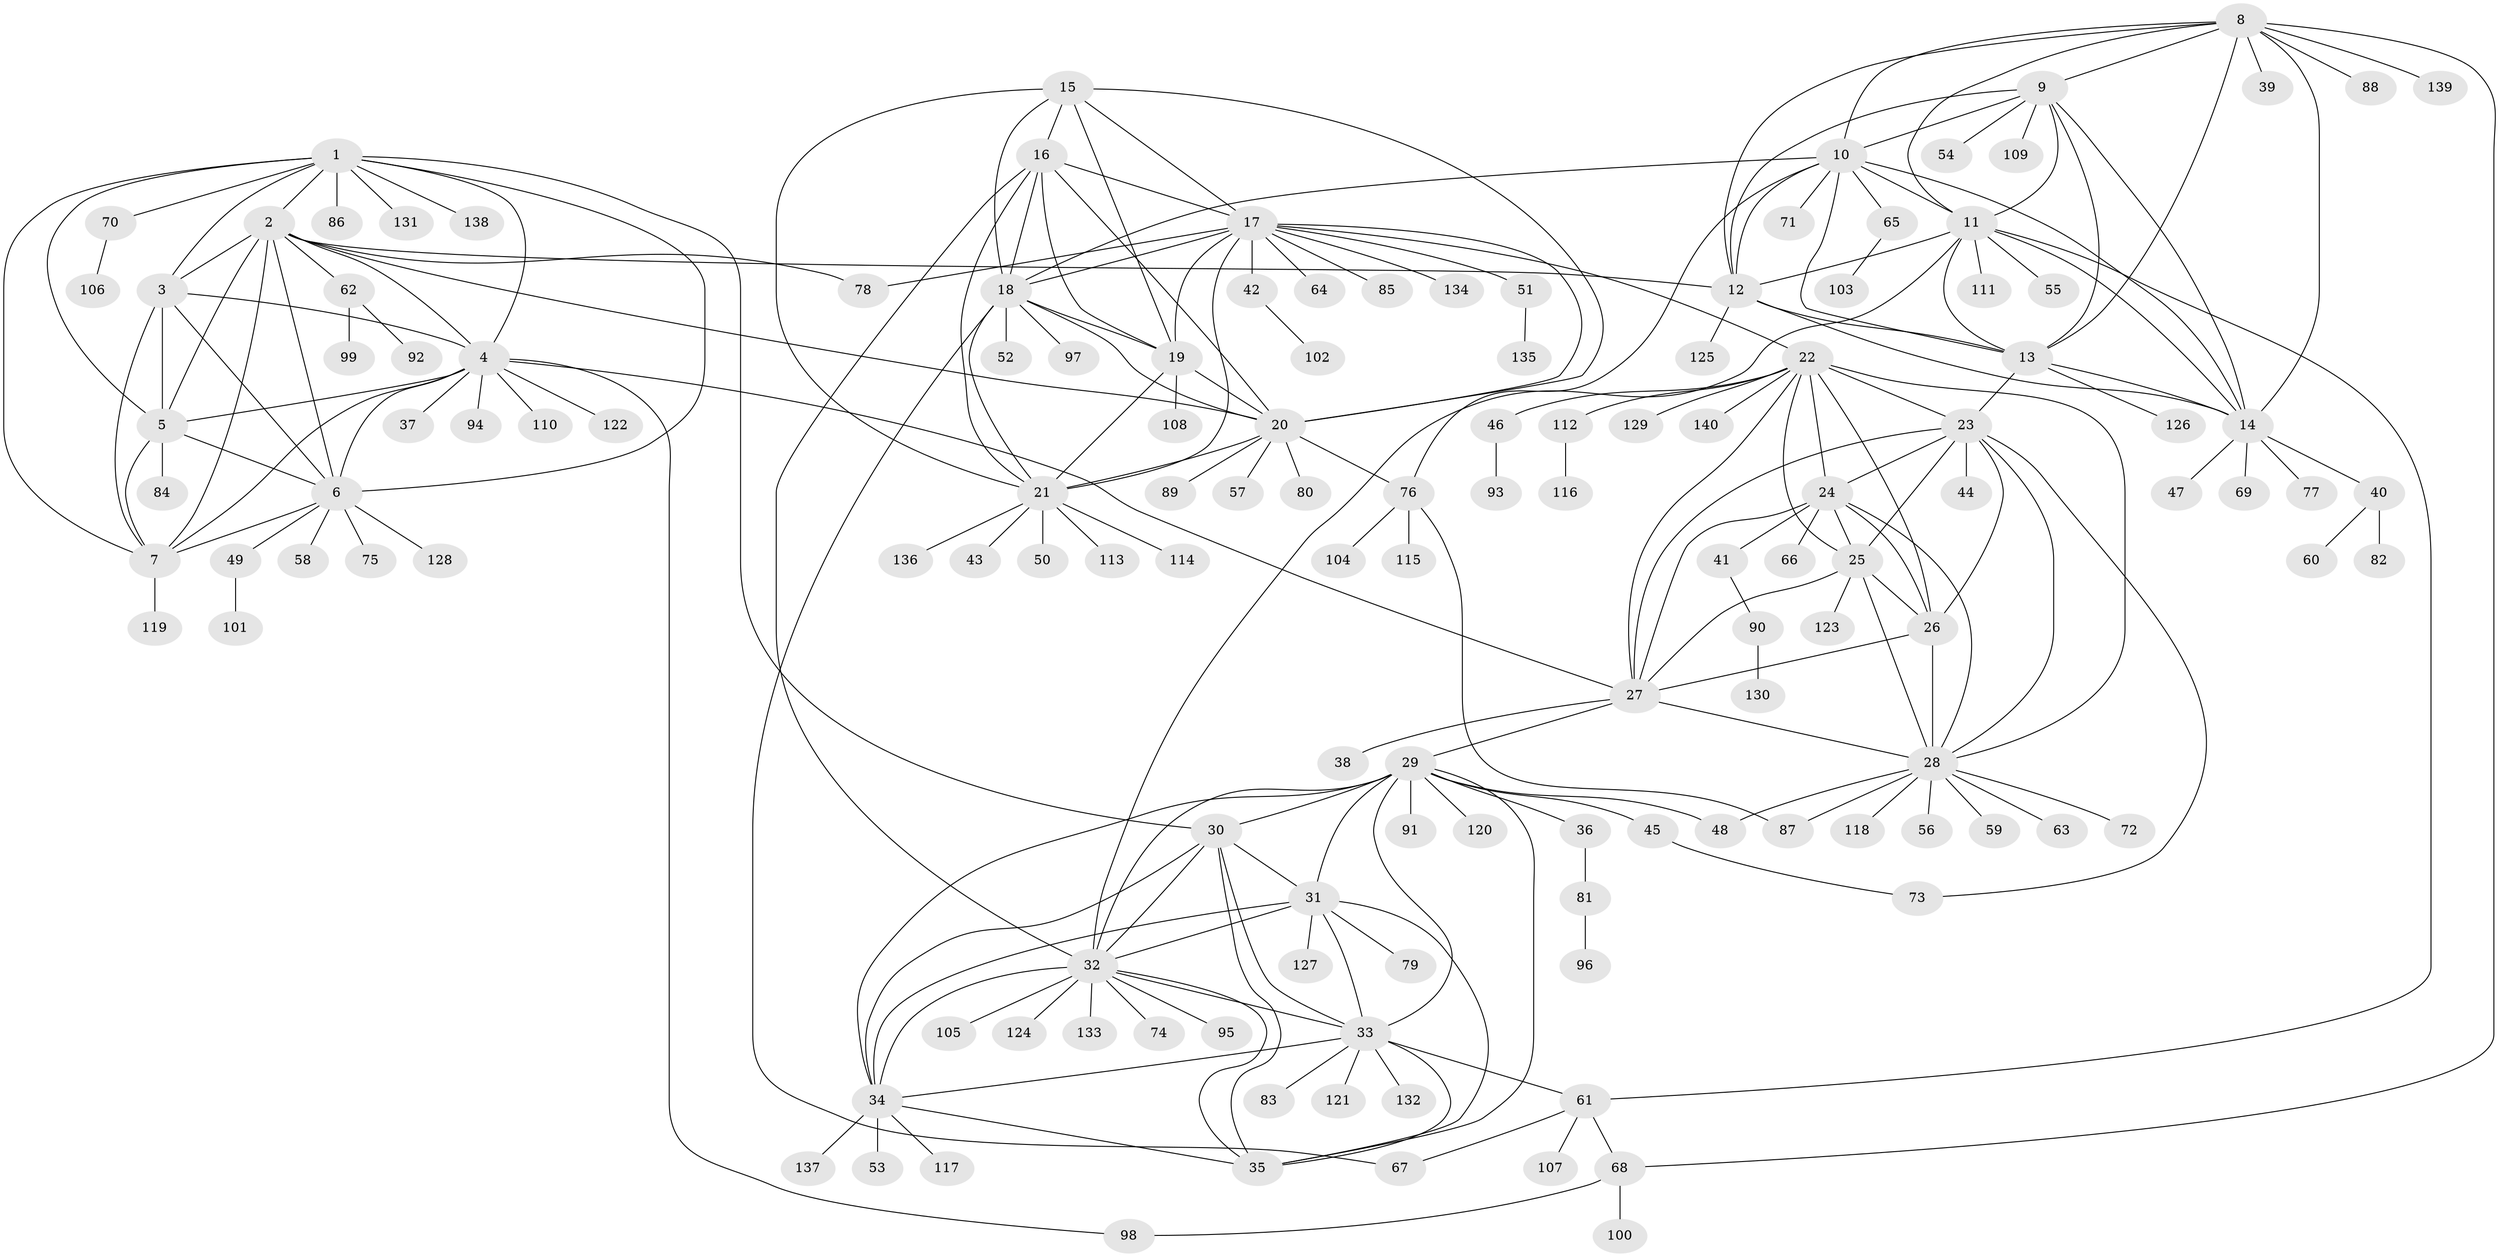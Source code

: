 // coarse degree distribution, {10: 0.05217391304347826, 9: 0.02608695652173913, 5: 0.017391304347826087, 12: 0.008695652173913044, 6: 0.008695652173913044, 8: 0.05217391304347826, 7: 0.02608695652173913, 11: 0.017391304347826087, 4: 0.02608695652173913, 2: 0.10434782608695652, 1: 0.6521739130434783, 3: 0.008695652173913044}
// Generated by graph-tools (version 1.1) at 2025/24/03/03/25 07:24:13]
// undirected, 140 vertices, 229 edges
graph export_dot {
graph [start="1"]
  node [color=gray90,style=filled];
  1;
  2;
  3;
  4;
  5;
  6;
  7;
  8;
  9;
  10;
  11;
  12;
  13;
  14;
  15;
  16;
  17;
  18;
  19;
  20;
  21;
  22;
  23;
  24;
  25;
  26;
  27;
  28;
  29;
  30;
  31;
  32;
  33;
  34;
  35;
  36;
  37;
  38;
  39;
  40;
  41;
  42;
  43;
  44;
  45;
  46;
  47;
  48;
  49;
  50;
  51;
  52;
  53;
  54;
  55;
  56;
  57;
  58;
  59;
  60;
  61;
  62;
  63;
  64;
  65;
  66;
  67;
  68;
  69;
  70;
  71;
  72;
  73;
  74;
  75;
  76;
  77;
  78;
  79;
  80;
  81;
  82;
  83;
  84;
  85;
  86;
  87;
  88;
  89;
  90;
  91;
  92;
  93;
  94;
  95;
  96;
  97;
  98;
  99;
  100;
  101;
  102;
  103;
  104;
  105;
  106;
  107;
  108;
  109;
  110;
  111;
  112;
  113;
  114;
  115;
  116;
  117;
  118;
  119;
  120;
  121;
  122;
  123;
  124;
  125;
  126;
  127;
  128;
  129;
  130;
  131;
  132;
  133;
  134;
  135;
  136;
  137;
  138;
  139;
  140;
  1 -- 2;
  1 -- 3;
  1 -- 4;
  1 -- 5;
  1 -- 6;
  1 -- 7;
  1 -- 30;
  1 -- 70;
  1 -- 86;
  1 -- 131;
  1 -- 138;
  2 -- 3;
  2 -- 4;
  2 -- 5;
  2 -- 6;
  2 -- 7;
  2 -- 12;
  2 -- 20;
  2 -- 62;
  2 -- 78;
  3 -- 4;
  3 -- 5;
  3 -- 6;
  3 -- 7;
  4 -- 5;
  4 -- 6;
  4 -- 7;
  4 -- 27;
  4 -- 37;
  4 -- 94;
  4 -- 98;
  4 -- 110;
  4 -- 122;
  5 -- 6;
  5 -- 7;
  5 -- 84;
  6 -- 7;
  6 -- 49;
  6 -- 58;
  6 -- 75;
  6 -- 128;
  7 -- 119;
  8 -- 9;
  8 -- 10;
  8 -- 11;
  8 -- 12;
  8 -- 13;
  8 -- 14;
  8 -- 39;
  8 -- 68;
  8 -- 88;
  8 -- 139;
  9 -- 10;
  9 -- 11;
  9 -- 12;
  9 -- 13;
  9 -- 14;
  9 -- 54;
  9 -- 109;
  10 -- 11;
  10 -- 12;
  10 -- 13;
  10 -- 14;
  10 -- 18;
  10 -- 65;
  10 -- 71;
  10 -- 76;
  11 -- 12;
  11 -- 13;
  11 -- 14;
  11 -- 32;
  11 -- 55;
  11 -- 61;
  11 -- 111;
  12 -- 13;
  12 -- 14;
  12 -- 125;
  13 -- 14;
  13 -- 23;
  13 -- 126;
  14 -- 40;
  14 -- 47;
  14 -- 69;
  14 -- 77;
  15 -- 16;
  15 -- 17;
  15 -- 18;
  15 -- 19;
  15 -- 20;
  15 -- 21;
  16 -- 17;
  16 -- 18;
  16 -- 19;
  16 -- 20;
  16 -- 21;
  16 -- 32;
  17 -- 18;
  17 -- 19;
  17 -- 20;
  17 -- 21;
  17 -- 22;
  17 -- 42;
  17 -- 51;
  17 -- 64;
  17 -- 78;
  17 -- 85;
  17 -- 134;
  18 -- 19;
  18 -- 20;
  18 -- 21;
  18 -- 52;
  18 -- 67;
  18 -- 97;
  19 -- 20;
  19 -- 21;
  19 -- 108;
  20 -- 21;
  20 -- 57;
  20 -- 76;
  20 -- 80;
  20 -- 89;
  21 -- 43;
  21 -- 50;
  21 -- 113;
  21 -- 114;
  21 -- 136;
  22 -- 23;
  22 -- 24;
  22 -- 25;
  22 -- 26;
  22 -- 27;
  22 -- 28;
  22 -- 46;
  22 -- 112;
  22 -- 129;
  22 -- 140;
  23 -- 24;
  23 -- 25;
  23 -- 26;
  23 -- 27;
  23 -- 28;
  23 -- 44;
  23 -- 73;
  24 -- 25;
  24 -- 26;
  24 -- 27;
  24 -- 28;
  24 -- 41;
  24 -- 66;
  25 -- 26;
  25 -- 27;
  25 -- 28;
  25 -- 123;
  26 -- 27;
  26 -- 28;
  27 -- 28;
  27 -- 29;
  27 -- 38;
  28 -- 48;
  28 -- 56;
  28 -- 59;
  28 -- 63;
  28 -- 72;
  28 -- 87;
  28 -- 118;
  29 -- 30;
  29 -- 31;
  29 -- 32;
  29 -- 33;
  29 -- 34;
  29 -- 35;
  29 -- 36;
  29 -- 45;
  29 -- 48;
  29 -- 91;
  29 -- 120;
  30 -- 31;
  30 -- 32;
  30 -- 33;
  30 -- 34;
  30 -- 35;
  31 -- 32;
  31 -- 33;
  31 -- 34;
  31 -- 35;
  31 -- 79;
  31 -- 127;
  32 -- 33;
  32 -- 34;
  32 -- 35;
  32 -- 74;
  32 -- 95;
  32 -- 105;
  32 -- 124;
  32 -- 133;
  33 -- 34;
  33 -- 35;
  33 -- 61;
  33 -- 83;
  33 -- 121;
  33 -- 132;
  34 -- 35;
  34 -- 53;
  34 -- 117;
  34 -- 137;
  36 -- 81;
  40 -- 60;
  40 -- 82;
  41 -- 90;
  42 -- 102;
  45 -- 73;
  46 -- 93;
  49 -- 101;
  51 -- 135;
  61 -- 67;
  61 -- 68;
  61 -- 107;
  62 -- 92;
  62 -- 99;
  65 -- 103;
  68 -- 98;
  68 -- 100;
  70 -- 106;
  76 -- 87;
  76 -- 104;
  76 -- 115;
  81 -- 96;
  90 -- 130;
  112 -- 116;
}
